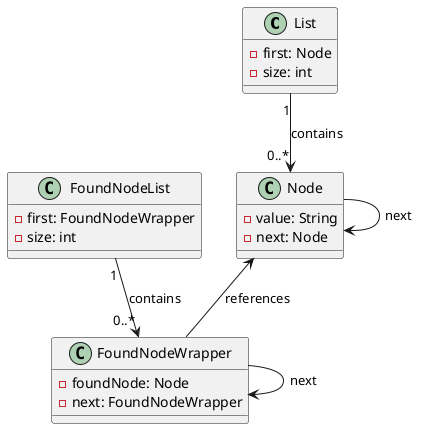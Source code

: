 @startuml

class List {
    -first: Node
    -size: int
}
class Node {
    -value: String
    -next: Node
}
class FoundNodeList {
    -first: FoundNodeWrapper
    -size: int
}
class FoundNodeWrapper {
    -foundNode: Node
    -next: FoundNodeWrapper
}

List "1" --> "0..*" Node : contains
Node --> Node : next
FoundNodeList "1" --> "0..*" FoundNodeWrapper : contains
FoundNodeWrapper --> FoundNodeWrapper : next
FoundNodeWrapper -u-> Node : references

@enduml